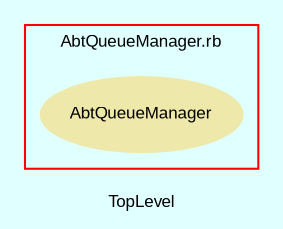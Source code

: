 digraph TopLevel {
    compound = true
    bgcolor = lightcyan1
    fontname = Arial
    fontsize = 8
    label = "TopLevel"
    node [
        fontname = Arial,
        fontsize = 8,
        color = black
    ]

    subgraph cluster_6 {
        fontname = Arial
        color = red
        label = "AbtQueueManager.rb"
        AbtQueueManager [
            fontcolor = black,
            URL = "classes/AbtQueueManager.html",
            shape = ellipse,
            color = palegoldenrod,
            style = filled,
            label = "AbtQueueManager"
        ]

    }

}

